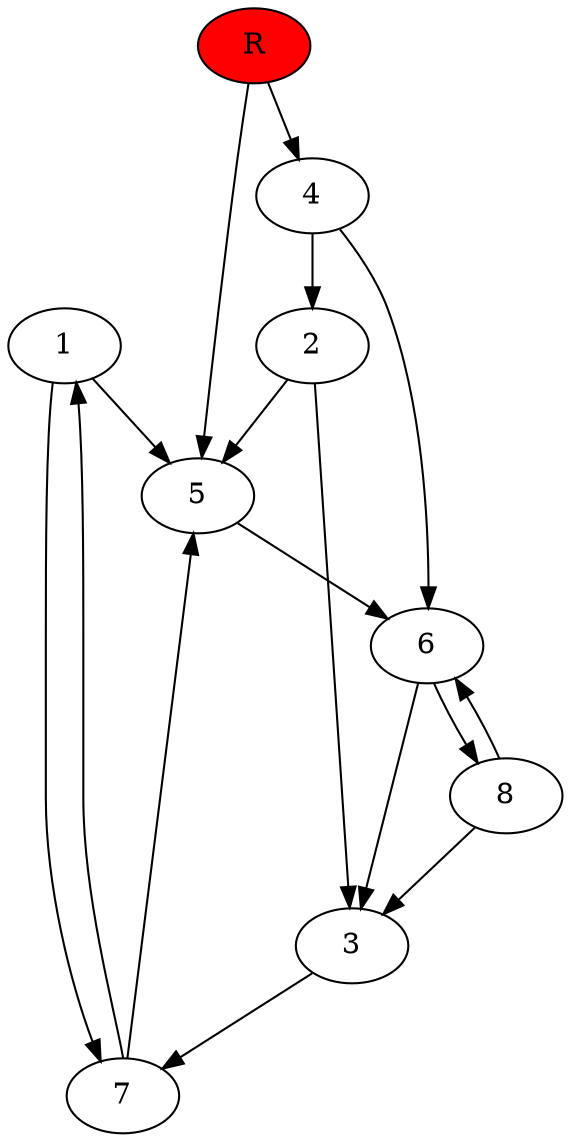 digraph prb67521 {
	1
	2
	3
	4
	5
	6
	7
	8
	R [fillcolor="#ff0000" style=filled]
	1 -> 5
	1 -> 7
	2 -> 3
	2 -> 5
	3 -> 7
	4 -> 2
	4 -> 6
	5 -> 6
	6 -> 3
	6 -> 8
	7 -> 1
	7 -> 5
	8 -> 3
	8 -> 6
	R -> 4
	R -> 5
}
